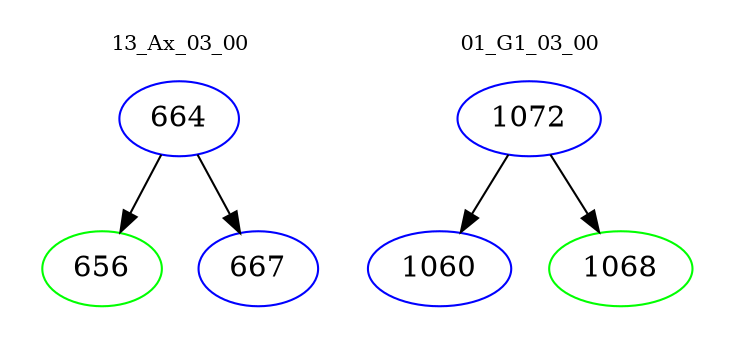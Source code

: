 digraph{
subgraph cluster_0 {
color = white
label = "13_Ax_03_00";
fontsize=10;
T0_664 [label="664", color="blue"]
T0_664 -> T0_656 [color="black"]
T0_656 [label="656", color="green"]
T0_664 -> T0_667 [color="black"]
T0_667 [label="667", color="blue"]
}
subgraph cluster_1 {
color = white
label = "01_G1_03_00";
fontsize=10;
T1_1072 [label="1072", color="blue"]
T1_1072 -> T1_1060 [color="black"]
T1_1060 [label="1060", color="blue"]
T1_1072 -> T1_1068 [color="black"]
T1_1068 [label="1068", color="green"]
}
}
